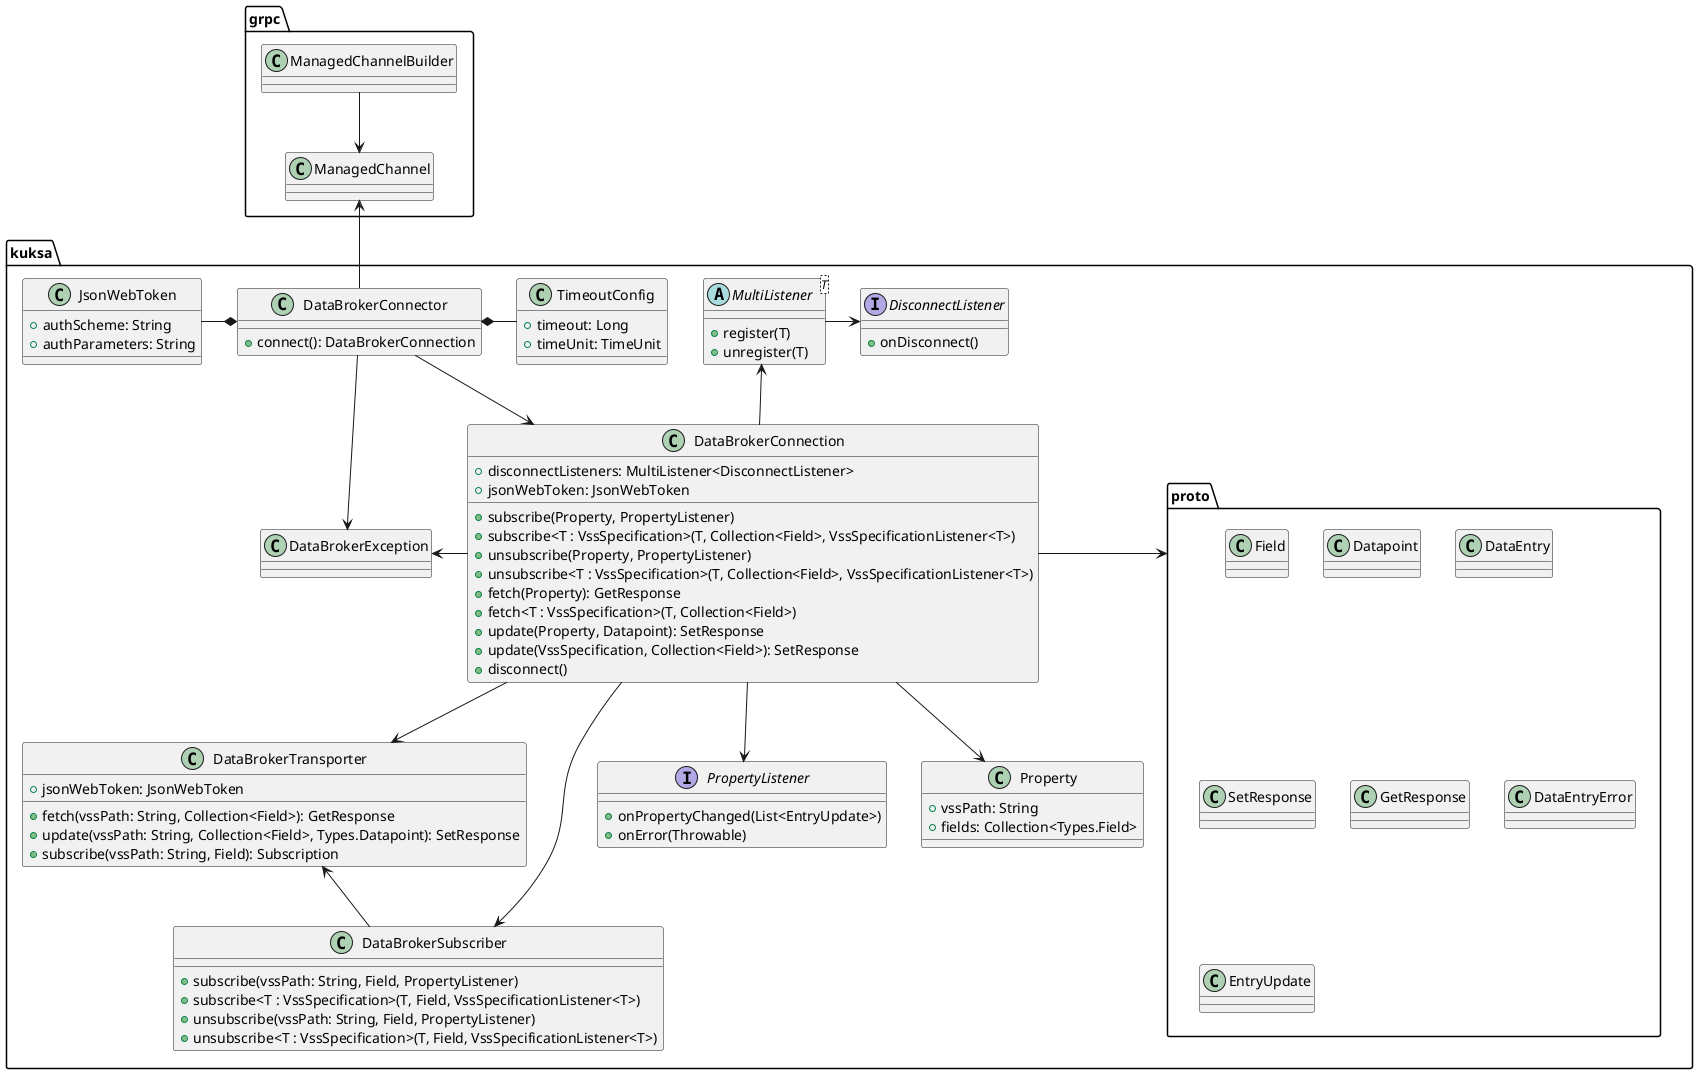 @startuml
'https://plantuml.com/class-diagram

package grpc {

    ManagedChannelBuilder --> ManagedChannel

    class ManagedChannel
    class ManagedChannelBuilder

}

package kuksa {

    package proto {
        class Field
        class Datapoint
        class DataEntry
        class SetResponse
        class GetResponse
        class DataEntryError
        class EntryUpdate
    }

    DataBrokerConnector -down-> DataBrokerException
    DataBrokerConnector -down-> DataBrokerConnection
    DataBrokerConnection -down-> DataBrokerTransporter
    DataBrokerConnection -down-> DataBrokerSubscriber
    DataBrokerConnection -down-> PropertyListener
    DataBrokerConnection -down-> Property
    DataBrokerConnection -left-> DataBrokerException
    DataBrokerConnection -up-> MultiListener
    DataBrokerSubscriber -up-> DataBrokerTransporter
    MultiListener -right-> DisconnectListener
    TimeoutConfig -left-* DataBrokerConnector
    JsonWebToken -right-* DataBrokerConnector

    class DataBrokerConnector {
        + connect(): DataBrokerConnection
    }

    class TimeoutConfig {
        + timeout: Long
        + timeUnit: TimeUnit
    }

    class DataBrokerTransporter {
        + jsonWebToken: JsonWebToken

        + fetch(vssPath: String, Collection<Field>): GetResponse
        + update(vssPath: String, Collection<Field>, Types.Datapoint): SetResponse
        + subscribe(vssPath: String, Field): Subscription
    }

    class DataBrokerSubscriber {
        + subscribe(vssPath: String, Field, PropertyListener)
        + subscribe<T : VssSpecification>(T, Field, VssSpecificationListener<T>)
        + unsubscribe(vssPath: String, Field, PropertyListener)
        + unsubscribe<T : VssSpecification>(T, Field, VssSpecificationListener<T>)
    }

    class DataBrokerConnection {
        + disconnectListeners: MultiListener<DisconnectListener>
        + jsonWebToken: JsonWebToken

        + subscribe(Property, PropertyListener)
        + subscribe<T : VssSpecification>(T, Collection<Field>, VssSpecificationListener<T>)
        + unsubscribe(Property, PropertyListener)
        + unsubscribe<T : VssSpecification>(T, Collection<Field>, VssSpecificationListener<T>)
        + fetch(Property): GetResponse
        + fetch<T : VssSpecification>(T, Collection<Field>)
        + update(Property, Datapoint): SetResponse
        + update(VssSpecification, Collection<Field>): SetResponse
        + disconnect()
    }
    
    interface PropertyListener {
        + onPropertyChanged(List<EntryUpdate>)
        + onError(Throwable)
    }

    class Property {
        + vssPath: String
        + fields: Collection<Types.Field>
    }

    class DataBrokerException

    abstract class MultiListener<T> {
        + register(T)
        + unregister(T)
    }

    interface DisconnectListener {
        + onDisconnect()
    }

    class JsonWebToken {
        + authScheme: String
        + authParameters: String
    }
}

DataBrokerConnector -up-> ManagedChannel
DataBrokerConnection -right-> proto

@enduml
